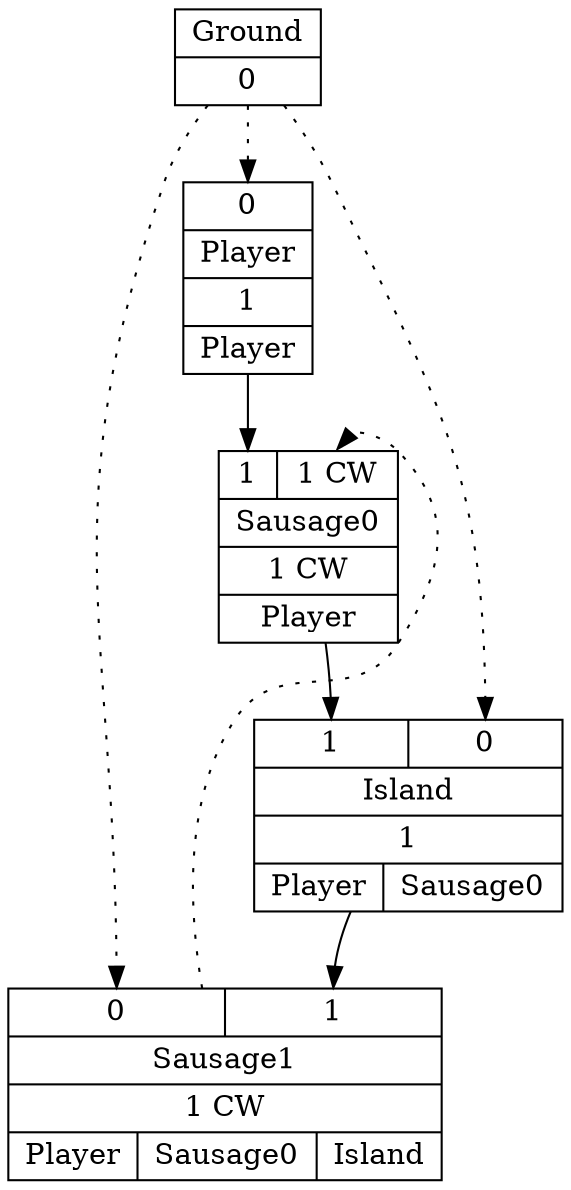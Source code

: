 digraph G {
node [shape=record];
Player[ label ="{{<GroundP>0}|{Player}|<PlayerOUT>1|{Player}}"];
Ground[ label ="{{Ground}|<GroundOUT>0}"];
Sausage0[ label ="{{<Player>1|<Sausage1P>1 CW}|{Sausage0}|<Sausage0OUT>1 CW|{Player}}"];
Sausage1[ label ="{{<GroundP>0|<Island>1}|{Sausage1}|<Sausage1OUT>1 CW|{Player|Sausage0|Island}}"];
Island[ label ="{{<Sausage0>1|<GroundP>0}|{Island}|<IslandOUT>1|{Player|Sausage0}}"];
	"Ground" -> "Player":GroundP [style=dotted];
	"Player" -> "Sausage0":Player;
	"Sausage1" -> "Sausage0":Sausage1P [style=dotted];
	"Sausage0" -> "Island":Sausage0;
	"Ground" -> "Sausage1":GroundP [style=dotted];
	"Ground" -> "Island":GroundP [style=dotted];
	"Island" -> "Sausage1":Island;
}